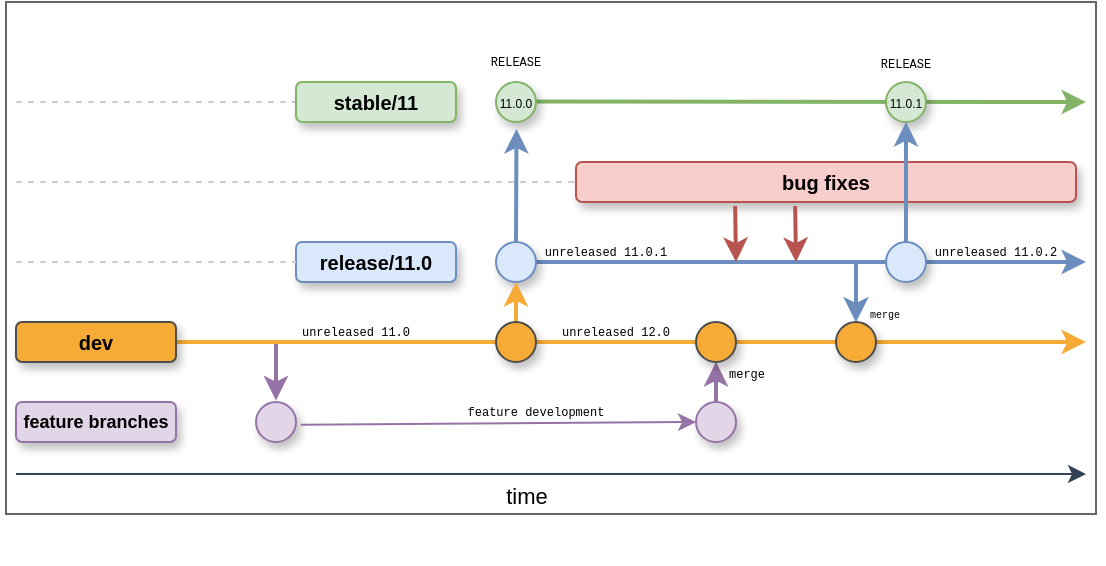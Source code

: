 <mxfile version="13.6.2" type="device"><diagram id="KLt75PSvVEqEfpNXVKmj" name="Page-1"><mxGraphModel dx="1665" dy="980" grid="1" gridSize="5" guides="1" tooltips="1" connect="1" arrows="1" fold="1" page="1" pageScale="1" pageWidth="1100" pageHeight="850" math="0" shadow="0"><root><mxCell id="0"/><mxCell id="1" parent="0"/><mxCell id="xCcLcW4nfc8Ph-H5sxbX-26" value="" style="group" vertex="1" connectable="0" parent="1"><mxGeometry x="300" y="284" width="545" height="256" as="geometry"/></mxCell><mxCell id="xCcLcW4nfc8Ph-H5sxbX-24" value="" style="rounded=0;whiteSpace=wrap;html=1;fontSize=5;fillColor=#FFFFFF;strokeColor=#666666;" vertex="1" parent="xCcLcW4nfc8Ph-H5sxbX-26"><mxGeometry width="545" height="256" as="geometry"/></mxCell><mxCell id="WnSJR7nt7YJB3axITzzr-20" value="&lt;br&gt;&lt;b&gt;&lt;br&gt;&lt;/b&gt;" style="endArrow=classic;html=1;strokeWidth=2;strokeColor=#82b366;shadow=0;sketch=0;exitX=1;exitY=0.5;exitDx=0;exitDy=0;fillColor=#d5e8d4;" parent="xCcLcW4nfc8Ph-H5sxbX-26" edge="1"><mxGeometry x="-0.035" width="50" height="50" relative="1" as="geometry"><mxPoint x="265" y="49.8" as="sourcePoint"/><mxPoint x="540" y="50" as="targetPoint"/><mxPoint as="offset"/></mxGeometry></mxCell><mxCell id="xCcLcW4nfc8Ph-H5sxbX-22" value="&lt;br&gt;&lt;b&gt;&lt;br&gt;&lt;/b&gt;" style="endArrow=classic;html=1;strokeWidth=2;strokeColor=#6c8ebf;shadow=0;sketch=0;fillColor=#dae8fc;entryX=0.5;entryY=0;entryDx=0;entryDy=0;" edge="1" parent="xCcLcW4nfc8Ph-H5sxbX-26" target="xCcLcW4nfc8Ph-H5sxbX-19"><mxGeometry x="-0.035" width="50" height="50" relative="1" as="geometry"><mxPoint x="425" y="131" as="sourcePoint"/><mxPoint x="425" y="160" as="targetPoint"/><mxPoint as="offset"/></mxGeometry></mxCell><mxCell id="WnSJR7nt7YJB3axITzzr-14" value="&lt;br&gt;&lt;b&gt;&lt;br&gt;&lt;/b&gt;" style="endArrow=classic;html=1;strokeWidth=2;strokeColor=#6c8ebf;shadow=0;sketch=0;exitX=1;exitY=0.5;exitDx=0;exitDy=0;fillColor=#dae8fc;" parent="xCcLcW4nfc8Ph-H5sxbX-26" source="Z5zgDexKS88yiSSoid5g-20" edge="1"><mxGeometry x="-0.035" width="50" height="50" relative="1" as="geometry"><mxPoint x="265" y="130" as="sourcePoint"/><mxPoint x="540" y="130" as="targetPoint"/><mxPoint as="offset"/></mxGeometry></mxCell><mxCell id="xCcLcW4nfc8Ph-H5sxbX-6" value="merge" style="edgeLabel;html=1;align=center;verticalAlign=middle;resizable=0;points=[];fontSize=5;fontFamily=Courier New;" vertex="1" connectable="0" parent="xCcLcW4nfc8Ph-H5sxbX-26"><mxGeometry x="350.002" y="280.999" as="geometry"><mxPoint x="89" y="-125" as="offset"/></mxGeometry></mxCell><mxCell id="Z5zgDexKS88yiSSoid5g-13" value="&lt;br&gt;&lt;b&gt;&lt;br&gt;&lt;/b&gt;" style="endArrow=classic;html=1;strokeWidth=2;strokeColor=#9673a6;shadow=0;sketch=0;fillColor=#e1d5e7;exitX=0;exitY=0;exitDx=0;exitDy=0;entryX=0.499;entryY=-0.038;entryDx=0;entryDy=0;entryPerimeter=0;" parent="xCcLcW4nfc8Ph-H5sxbX-26" target="Z5zgDexKS88yiSSoid5g-14" edge="1"><mxGeometry x="-0.035" width="50" height="50" relative="1" as="geometry"><mxPoint x="135" y="170" as="sourcePoint"/><mxPoint x="135" y="203" as="targetPoint"/><mxPoint as="offset"/></mxGeometry></mxCell><mxCell id="VlZH5ekfKAZHI2tfM9Nu-1" value="&lt;br&gt;&lt;b&gt;&lt;br&gt;&lt;/b&gt;" style="endArrow=classic;html=1;strokeWidth=2;strokeColor=#f5ab35;shadow=0;sketch=0;exitX=1;exitY=0.5;exitDx=0;exitDy=0;" parent="xCcLcW4nfc8Ph-H5sxbX-26" source="dedWkkUcLDomeKnlfC0V-1" edge="1"><mxGeometry x="-0.035" width="50" height="50" relative="1" as="geometry"><mxPoint x="405" y="170" as="sourcePoint"/><mxPoint x="540" y="170" as="targetPoint"/><mxPoint as="offset"/></mxGeometry></mxCell><mxCell id="VlZH5ekfKAZHI2tfM9Nu-2" value="time" style="endArrow=classic;html=1;strokeWidth=1;strokeColor=#314354;shadow=0;sketch=0;fillColor=#647687;rounded=0;" parent="xCcLcW4nfc8Ph-H5sxbX-26" edge="1"><mxGeometry x="-0.047" y="-11" width="50" height="50" relative="1" as="geometry"><mxPoint x="5" y="236" as="sourcePoint"/><mxPoint x="540" y="236" as="targetPoint"/><mxPoint as="offset"/></mxGeometry></mxCell><mxCell id="dedWkkUcLDomeKnlfC0V-1" value="&lt;b style=&quot;font-size: 10px;&quot;&gt;dev&lt;/b&gt;" style="rounded=1;whiteSpace=wrap;html=1;fillColor=#f5ab35;shadow=1;strokeColor=#4D4D4D;verticalAlign=middle;fontSize=10;" parent="xCcLcW4nfc8Ph-H5sxbX-26" vertex="1"><mxGeometry x="5" y="160" width="80" height="20" as="geometry"/></mxCell><mxCell id="Z5zgDexKS88yiSSoid5g-2" value="&lt;b style=&quot;font-size: 9px;&quot;&gt;feature branches&lt;/b&gt;" style="rounded=1;whiteSpace=wrap;html=1;fillColor=#e1d5e7;shadow=1;strokeColor=#9673a6;verticalAlign=middle;fontSize=9;" parent="xCcLcW4nfc8Ph-H5sxbX-26" vertex="1"><mxGeometry x="5" y="200" width="80" height="20" as="geometry"/></mxCell><mxCell id="Z5zgDexKS88yiSSoid5g-11" value="" style="ellipse;whiteSpace=wrap;html=1;rounded=1;shadow=1;strokeColor=#9673a6;fillColor=#e1d5e7;" parent="xCcLcW4nfc8Ph-H5sxbX-26" vertex="1"><mxGeometry x="345" y="200" width="20" height="20" as="geometry"/></mxCell><mxCell id="Z5zgDexKS88yiSSoid5g-14" value="" style="ellipse;whiteSpace=wrap;html=1;rounded=1;shadow=1;strokeColor=#9673a6;fillColor=#e1d5e7;" parent="xCcLcW4nfc8Ph-H5sxbX-26" vertex="1"><mxGeometry x="125" y="200" width="20" height="20" as="geometry"/></mxCell><mxCell id="Z5zgDexKS88yiSSoid5g-1" value="&lt;br&gt;&lt;b&gt;&lt;br&gt;&lt;/b&gt;" style="endArrow=classic;html=1;strokeWidth=1;strokeColor=#9673a6;shadow=0;sketch=0;fillColor=#e1d5e7;entryX=0;entryY=0.5;entryDx=0;entryDy=0;exitX=1.117;exitY=0.567;exitDx=0;exitDy=0;exitPerimeter=0;" parent="xCcLcW4nfc8Ph-H5sxbX-26" source="Z5zgDexKS88yiSSoid5g-14" target="Z5zgDexKS88yiSSoid5g-11" edge="1"><mxGeometry x="-0.035" width="50" height="50" relative="1" as="geometry"><mxPoint x="175" y="210" as="sourcePoint"/><mxPoint x="375" y="210" as="targetPoint"/><mxPoint as="offset"/></mxGeometry></mxCell><mxCell id="Z5zgDexKS88yiSSoid5g-15" value="&lt;b style=&quot;font-size: 10px;&quot;&gt;release/11.0&lt;/b&gt;" style="rounded=1;whiteSpace=wrap;html=1;fillColor=#dae8fc;shadow=1;strokeColor=#6c8ebf;verticalAlign=middle;fontSize=10;" parent="xCcLcW4nfc8Ph-H5sxbX-26" vertex="1"><mxGeometry x="145" y="120" width="80" height="20" as="geometry"/></mxCell><mxCell id="Z5zgDexKS88yiSSoid5g-18" value="unreleased 11.0" style="text;html=1;strokeColor=none;fillColor=none;align=center;verticalAlign=middle;whiteSpace=wrap;rounded=0;shadow=1;fontSize=6;fontStyle=0;fontFamily=Courier New;" parent="xCcLcW4nfc8Ph-H5sxbX-26" vertex="1"><mxGeometry x="145" y="160" width="60" height="10" as="geometry"/></mxCell><mxCell id="Z5zgDexKS88yiSSoid5g-20" value="" style="ellipse;whiteSpace=wrap;html=1;rounded=1;shadow=1;strokeColor=#6c8ebf;fillColor=#dae8fc;verticalAlign=middle;fontSize=4;fontStyle=1;spacing=2;spacingTop=-1;" parent="xCcLcW4nfc8Ph-H5sxbX-26" vertex="1"><mxGeometry x="245" y="120" width="20" height="20" as="geometry"/></mxCell><mxCell id="Z5zgDexKS88yiSSoid5g-21" value="&lt;br&gt;&lt;b&gt;&lt;br&gt;&lt;/b&gt;" style="endArrow=classic;html=1;strokeWidth=2;shadow=0;sketch=0;fillColor=#fff2cc;entryX=0.5;entryY=1;entryDx=0;entryDy=0;strokeColor=#F5AB35;" parent="xCcLcW4nfc8Ph-H5sxbX-26" target="Z5zgDexKS88yiSSoid5g-20" edge="1"><mxGeometry x="-0.035" width="50" height="50" relative="1" as="geometry"><mxPoint x="255" y="170" as="sourcePoint"/><mxPoint x="117.929" y="212.929" as="targetPoint"/><mxPoint as="offset"/></mxGeometry></mxCell><mxCell id="Z5zgDexKS88yiSSoid5g-28" value="&lt;b style=&quot;font-size: 10px&quot;&gt;bug fixes&lt;/b&gt;" style="rounded=1;whiteSpace=wrap;html=1;fillColor=#f8cecc;shadow=1;strokeColor=#b85450;verticalAlign=middle;fontSize=10;" parent="xCcLcW4nfc8Ph-H5sxbX-26" vertex="1"><mxGeometry x="285" y="80" width="250" height="20" as="geometry"/></mxCell><mxCell id="Z5zgDexKS88yiSSoid5g-31" value="unreleased 11.0.1" style="text;html=1;strokeColor=none;fillColor=none;align=center;verticalAlign=middle;whiteSpace=wrap;rounded=0;shadow=1;fontSize=6;fontStyle=0;fontFamily=Courier New;" parent="xCcLcW4nfc8Ph-H5sxbX-26" vertex="1"><mxGeometry x="265" y="120" width="70" height="10" as="geometry"/></mxCell><mxCell id="Z5zgDexKS88yiSSoid5g-32" value="&lt;font style=&quot;font-size: 6px&quot;&gt;11.0.0&lt;/font&gt;" style="ellipse;whiteSpace=wrap;html=1;rounded=1;shadow=1;strokeColor=#82b366;fillColor=#d5e8d4;verticalAlign=middle;fontSize=6;spacingTop=1;" parent="xCcLcW4nfc8Ph-H5sxbX-26" vertex="1"><mxGeometry x="245" y="40" width="20" height="20" as="geometry"/></mxCell><mxCell id="Z5zgDexKS88yiSSoid5g-33" value="&lt;br&gt;&lt;b&gt;&lt;br&gt;&lt;/b&gt;" style="endArrow=classic;html=1;strokeWidth=2;strokeColor=#6c8ebf;shadow=0;sketch=0;fillColor=#dae8fc;entryX=0.512;entryY=1.176;entryDx=0;entryDy=0;entryPerimeter=0;exitX=0.5;exitY=0;exitDx=0;exitDy=0;" parent="xCcLcW4nfc8Ph-H5sxbX-26" source="Z5zgDexKS88yiSSoid5g-20" target="Z5zgDexKS88yiSSoid5g-32" edge="1"><mxGeometry x="-0.035" width="50" height="50" relative="1" as="geometry"><mxPoint x="215" y="180" as="sourcePoint"/><mxPoint x="257" y="149.66" as="targetPoint"/><mxPoint as="offset"/></mxGeometry></mxCell><mxCell id="WnSJR7nt7YJB3axITzzr-2" value="" style="endArrow=none;dashed=1;html=1;entryX=0;entryY=0.5;entryDx=0;entryDy=0;strokeColor=#CCCCCC;" parent="xCcLcW4nfc8Ph-H5sxbX-26" target="Z5zgDexKS88yiSSoid5g-15" edge="1"><mxGeometry width="50" height="50" relative="1" as="geometry"><mxPoint x="5" y="130" as="sourcePoint"/><mxPoint x="215" y="120" as="targetPoint"/></mxGeometry></mxCell><mxCell id="WnSJR7nt7YJB3axITzzr-3" value="" style="endArrow=none;dashed=1;html=1;entryX=0;entryY=0.5;entryDx=0;entryDy=0;strokeColor=#CCCCCC;" parent="xCcLcW4nfc8Ph-H5sxbX-26" target="Z5zgDexKS88yiSSoid5g-28" edge="1"><mxGeometry width="50" height="50" relative="1" as="geometry"><mxPoint x="5" y="90" as="sourcePoint"/><mxPoint x="270" y="89.83" as="targetPoint"/></mxGeometry></mxCell><mxCell id="WnSJR7nt7YJB3axITzzr-4" value="" style="endArrow=none;dashed=1;html=1;strokeColor=#CCCCCC;" parent="xCcLcW4nfc8Ph-H5sxbX-26" edge="1"><mxGeometry width="50" height="50" relative="1" as="geometry"><mxPoint x="5" y="50" as="sourcePoint"/><mxPoint x="155" y="50" as="targetPoint"/></mxGeometry></mxCell><mxCell id="WnSJR7nt7YJB3axITzzr-11" value="&lt;br&gt;&lt;b&gt;&lt;br&gt;&lt;/b&gt;" style="endArrow=classic;html=1;strokeWidth=2;strokeColor=#b85450;shadow=0;sketch=0;fillColor=#f8cecc;exitX=0.479;exitY=1.1;exitDx=0;exitDy=0;exitPerimeter=0;" parent="xCcLcW4nfc8Ph-H5sxbX-26" edge="1"><mxGeometry x="-0.035" width="50" height="50" relative="1" as="geometry"><mxPoint x="364.58" y="102" as="sourcePoint"/><mxPoint x="365" y="130" as="targetPoint"/><mxPoint as="offset"/></mxGeometry></mxCell><mxCell id="WnSJR7nt7YJB3axITzzr-13" value="" style="ellipse;whiteSpace=wrap;html=1;rounded=1;shadow=1;strokeColor=#6c8ebf;fillColor=#dae8fc;verticalAlign=middle;fontSize=4;fontStyle=1;spacingTop=-1;" parent="xCcLcW4nfc8Ph-H5sxbX-26" vertex="1"><mxGeometry x="440" y="120" width="20" height="20" as="geometry"/></mxCell><mxCell id="WnSJR7nt7YJB3axITzzr-18" value="RELEASE " style="text;html=1;strokeColor=none;fillColor=none;align=center;verticalAlign=middle;whiteSpace=wrap;rounded=0;fontFamily=Courier New;fontSize=6;" parent="xCcLcW4nfc8Ph-H5sxbX-26" vertex="1"><mxGeometry x="235" y="20" width="40" height="20" as="geometry"/></mxCell><mxCell id="WnSJR7nt7YJB3axITzzr-19" value="&lt;font style=&quot;font-size: 6px&quot;&gt;11.0.1&lt;/font&gt;" style="ellipse;whiteSpace=wrap;html=1;rounded=1;shadow=1;strokeColor=#82b366;fillColor=#d5e8d4;verticalAlign=middle;fontSize=6;spacingTop=1;" parent="xCcLcW4nfc8Ph-H5sxbX-26" vertex="1"><mxGeometry x="440" y="40" width="20" height="20" as="geometry"/></mxCell><mxCell id="WnSJR7nt7YJB3axITzzr-21" value="RELEASE " style="text;html=1;strokeColor=none;fillColor=none;align=center;verticalAlign=middle;whiteSpace=wrap;rounded=0;fontFamily=Courier New;fontSize=6;" parent="xCcLcW4nfc8Ph-H5sxbX-26" vertex="1"><mxGeometry x="430" y="21" width="40" height="20" as="geometry"/></mxCell><mxCell id="WnSJR7nt7YJB3axITzzr-22" value="unreleased 12.0" style="text;html=1;strokeColor=none;fillColor=none;align=center;verticalAlign=middle;whiteSpace=wrap;rounded=0;shadow=1;fontSize=6;fontStyle=0;fontFamily=Courier New;" parent="xCcLcW4nfc8Ph-H5sxbX-26" vertex="1"><mxGeometry x="275" y="160" width="60" height="10" as="geometry"/></mxCell><mxCell id="WnSJR7nt7YJB3axITzzr-25" value="feature development" style="text;html=1;strokeColor=none;fillColor=none;align=center;verticalAlign=middle;whiteSpace=wrap;rounded=0;shadow=1;fontSize=6;fontStyle=0;fontFamily=Courier New;" parent="xCcLcW4nfc8Ph-H5sxbX-26" vertex="1"><mxGeometry x="215" y="200" width="100" height="10" as="geometry"/></mxCell><mxCell id="WnSJR7nt7YJB3axITzzr-28" value="&lt;br&gt;&lt;b&gt;&lt;br&gt;&lt;/b&gt;" style="endArrow=classic;html=1;strokeWidth=2;strokeColor=#b85450;shadow=0;sketch=0;fillColor=#f8cecc;exitX=0.479;exitY=1.1;exitDx=0;exitDy=0;exitPerimeter=0;" parent="xCcLcW4nfc8Ph-H5sxbX-26" edge="1"><mxGeometry x="-0.035" width="50" height="50" relative="1" as="geometry"><mxPoint x="394.58" y="102" as="sourcePoint"/><mxPoint x="395" y="130" as="targetPoint"/><mxPoint as="offset"/></mxGeometry></mxCell><mxCell id="Z5zgDexKS88yiSSoid5g-29" value="&lt;b style=&quot;font-size: 10px;&quot;&gt;stable/11&lt;br style=&quot;font-size: 10px;&quot;&gt;&lt;/b&gt;" style="rounded=1;whiteSpace=wrap;html=1;fillColor=#d5e8d4;shadow=1;strokeColor=#82b366;verticalAlign=middle;fontSize=10;" parent="xCcLcW4nfc8Ph-H5sxbX-26" vertex="1"><mxGeometry x="145" y="40" width="80" height="20" as="geometry"/></mxCell><mxCell id="xCcLcW4nfc8Ph-H5sxbX-8" value="&lt;br&gt;&lt;b&gt;&lt;br&gt;&lt;/b&gt;" style="endArrow=classic;html=1;strokeWidth=2;strokeColor=#6c8ebf;shadow=0;sketch=0;fillColor=#dae8fc;entryX=0.5;entryY=1;entryDx=0;entryDy=0;exitX=0.5;exitY=0;exitDx=0;exitDy=0;" edge="1" parent="xCcLcW4nfc8Ph-H5sxbX-26" source="WnSJR7nt7YJB3axITzzr-13" target="WnSJR7nt7YJB3axITzzr-19"><mxGeometry x="-0.035" width="50" height="50" relative="1" as="geometry"><mxPoint x="455" y="116.48" as="sourcePoint"/><mxPoint x="455.24" y="60.0" as="targetPoint"/><mxPoint as="offset"/></mxGeometry></mxCell><mxCell id="xCcLcW4nfc8Ph-H5sxbX-9" value="" style="ellipse;whiteSpace=wrap;html=1;rounded=1;shadow=1;strokeColor=#4D4D4D;fillColor=#f5ab35;" vertex="1" parent="xCcLcW4nfc8Ph-H5sxbX-26"><mxGeometry x="245" y="160" width="20" height="20" as="geometry"/></mxCell><mxCell id="xCcLcW4nfc8Ph-H5sxbX-14" value="&lt;br&gt;&lt;b&gt;&lt;br&gt;&lt;/b&gt;" style="endArrow=classic;html=1;strokeWidth=2;strokeColor=#9673a6;shadow=0;sketch=0;fillColor=#e1d5e7;exitX=0.5;exitY=0;exitDx=0;exitDy=0;entryX=0.5;entryY=1;entryDx=0;entryDy=0;" edge="1" parent="xCcLcW4nfc8Ph-H5sxbX-26" source="Z5zgDexKS88yiSSoid5g-11" target="xCcLcW4nfc8Ph-H5sxbX-16"><mxGeometry x="-0.035" width="50" height="50" relative="1" as="geometry"><mxPoint x="395" y="200" as="sourcePoint"/><mxPoint x="395" y="176" as="targetPoint"/><mxPoint as="offset"/></mxGeometry></mxCell><mxCell id="xCcLcW4nfc8Ph-H5sxbX-15" value="merge" style="edgeLabel;html=1;align=center;verticalAlign=middle;resizable=0;points=[];fontSize=6;fontFamily=Courier New;" vertex="1" connectable="0" parent="xCcLcW4nfc8Ph-H5sxbX-14"><mxGeometry x="-0.567" y="-1" relative="1" as="geometry"><mxPoint x="14" y="-9.58" as="offset"/></mxGeometry></mxCell><mxCell id="xCcLcW4nfc8Ph-H5sxbX-16" value="" style="ellipse;whiteSpace=wrap;html=1;rounded=1;shadow=1;strokeColor=#4D4D4D;fillColor=#f5ab35;" vertex="1" parent="xCcLcW4nfc8Ph-H5sxbX-26"><mxGeometry x="345" y="160" width="20" height="20" as="geometry"/></mxCell><mxCell id="xCcLcW4nfc8Ph-H5sxbX-19" value="" style="ellipse;whiteSpace=wrap;html=1;rounded=1;shadow=1;strokeColor=#4D4D4D;fillColor=#f5ab35;" vertex="1" parent="xCcLcW4nfc8Ph-H5sxbX-26"><mxGeometry x="415" y="160" width="20" height="20" as="geometry"/></mxCell><mxCell id="xCcLcW4nfc8Ph-H5sxbX-21" value="&lt;br&gt;&lt;b&gt;&lt;br&gt;&lt;/b&gt;" style="endArrow=classic;html=1;strokeWidth=2;strokeColor=#6c8ebf;shadow=0;sketch=0;fillColor=#dae8fc;entryX=0.5;entryY=0;entryDx=0;entryDy=0;" edge="1" parent="xCcLcW4nfc8Ph-H5sxbX-26" target="xCcLcW4nfc8Ph-H5sxbX-19"><mxGeometry x="-0.035" width="50" height="50" relative="1" as="geometry"><mxPoint x="425" y="136" as="sourcePoint"/><mxPoint x="425" y="160" as="targetPoint"/><mxPoint as="offset"/></mxGeometry></mxCell><mxCell id="xCcLcW4nfc8Ph-H5sxbX-23" value="unreleased 11.0.2" style="text;html=1;strokeColor=none;fillColor=none;align=center;verticalAlign=middle;whiteSpace=wrap;rounded=0;shadow=1;fontSize=6;fontStyle=0;fontFamily=Courier New;" vertex="1" parent="xCcLcW4nfc8Ph-H5sxbX-26"><mxGeometry x="460" y="120" width="70" height="10" as="geometry"/></mxCell></root></mxGraphModel></diagram></mxfile>